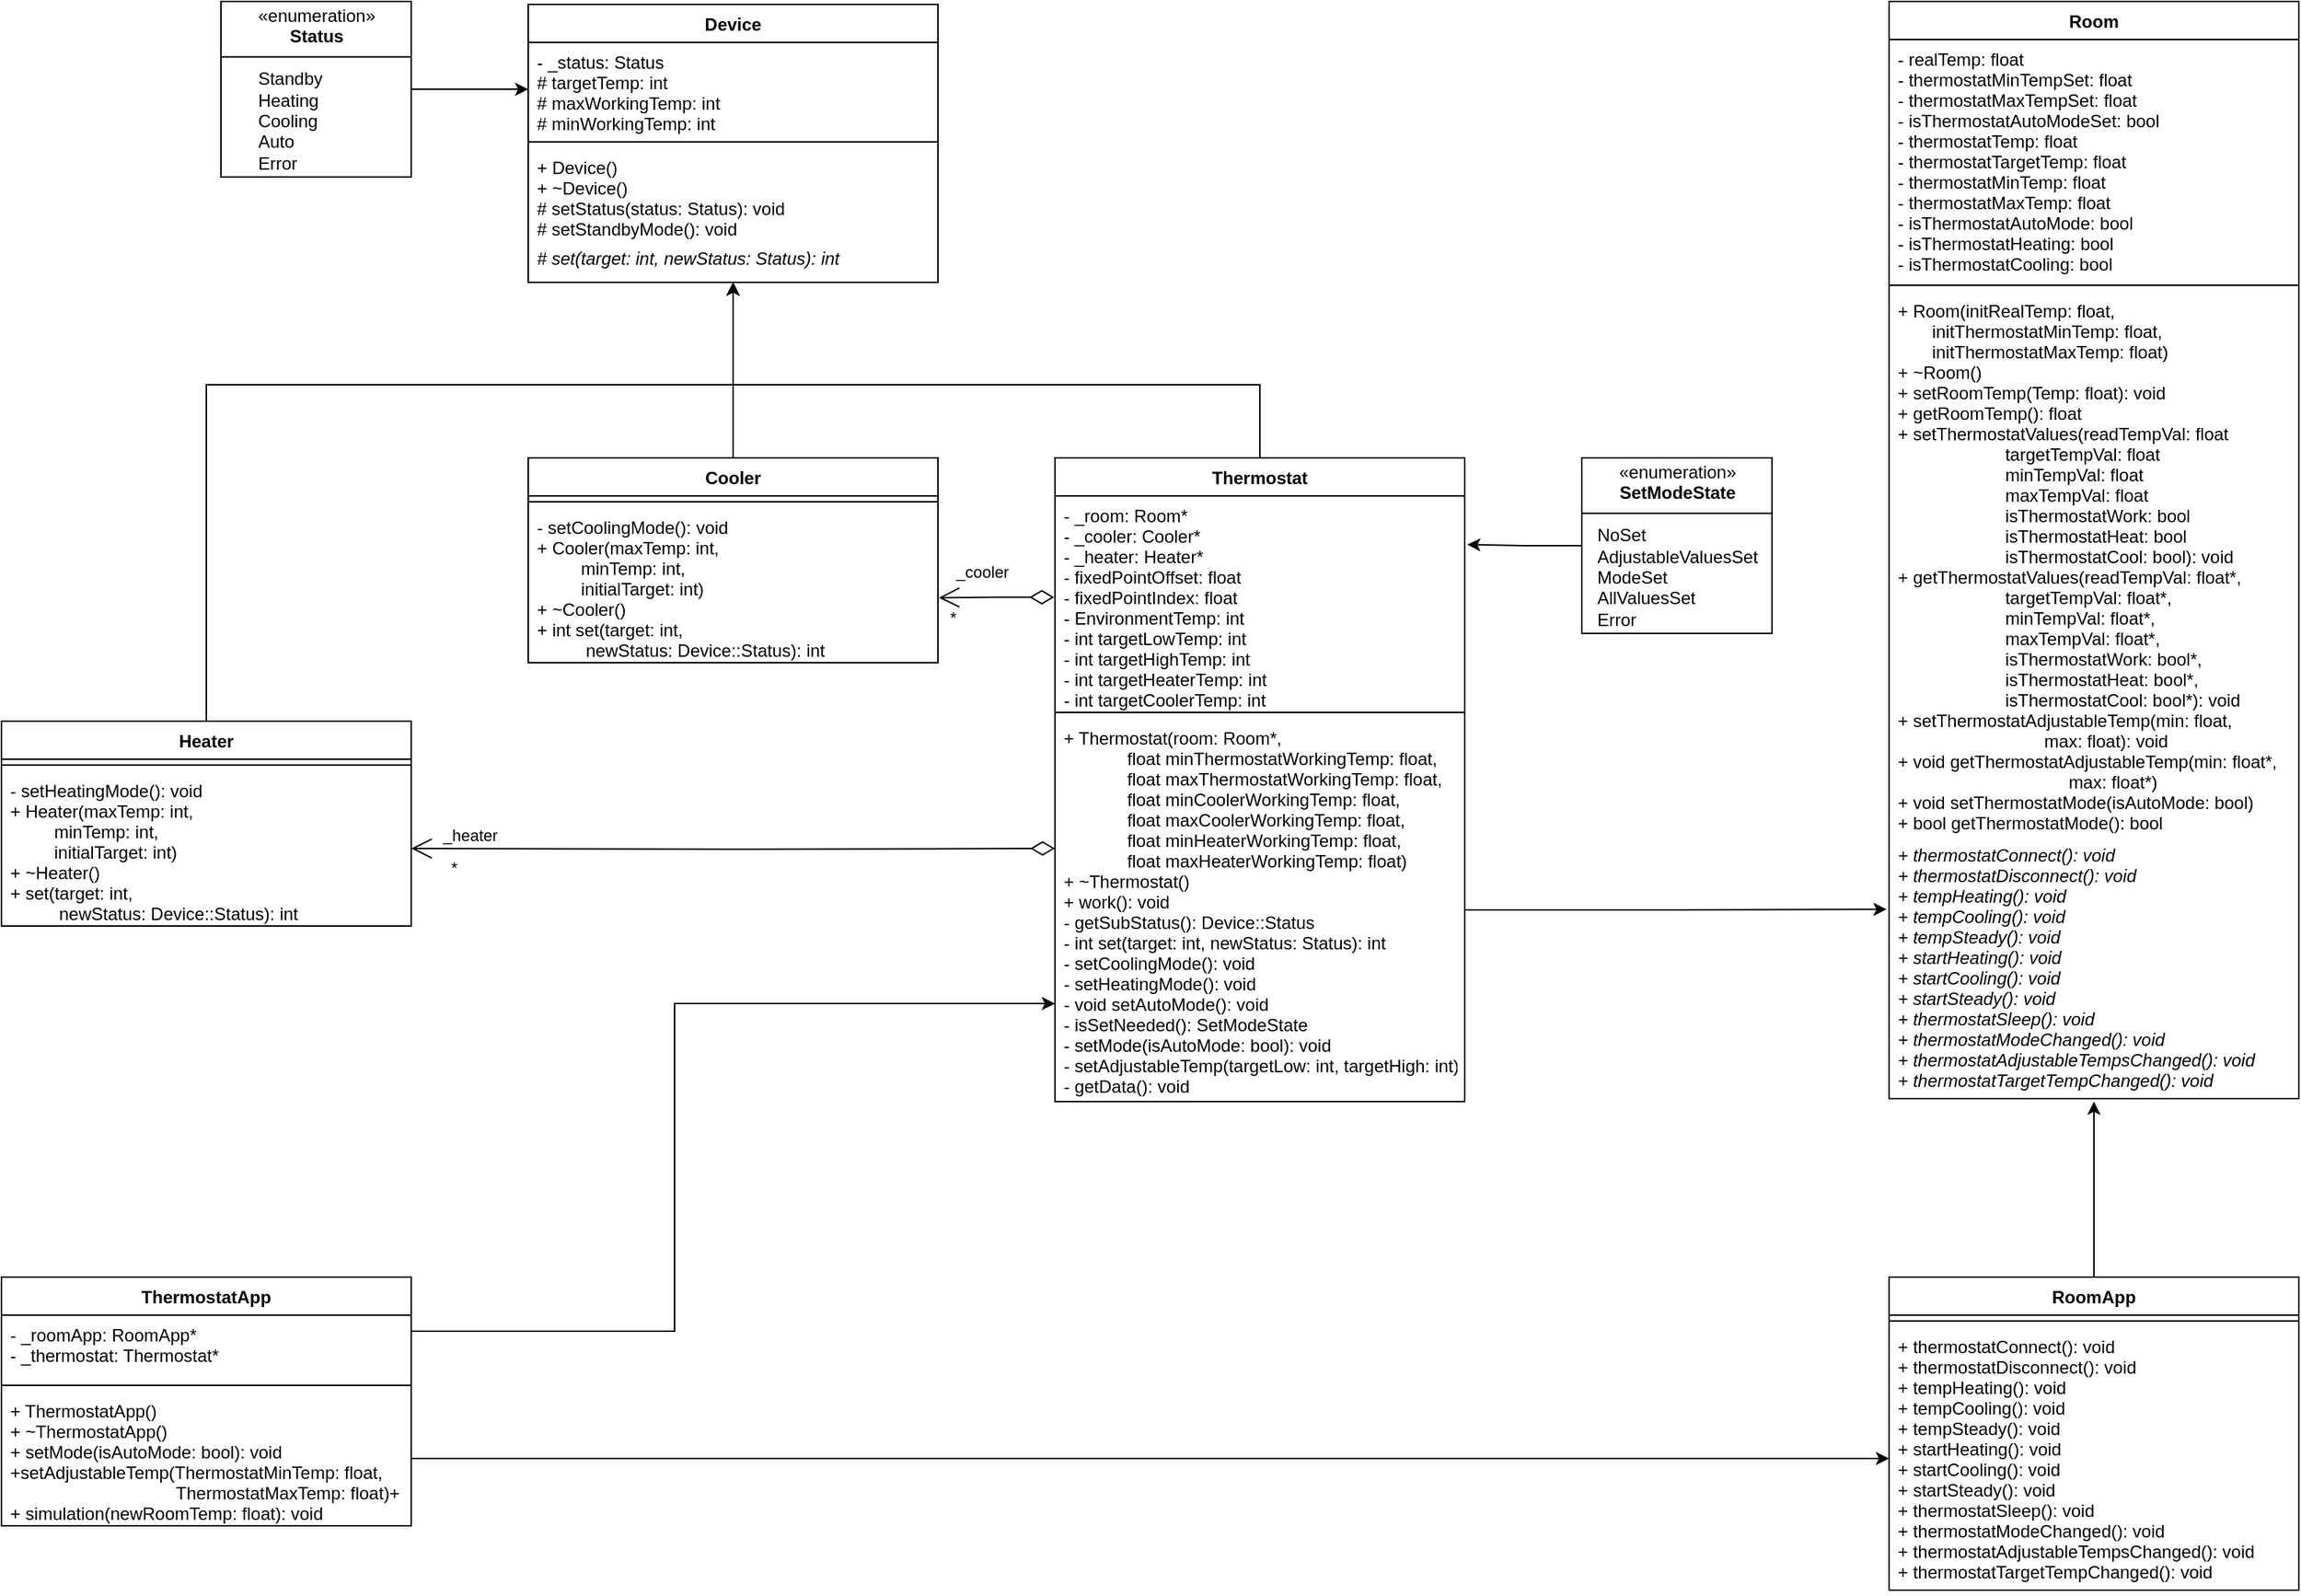 <mxfile version="15.9.1" type="github"><diagram id="HCEK-mUut7Bq4rJanurv" name="Class Dependencey"><mxGraphModel dx="2372" dy="1224" grid="1" gridSize="10" guides="1" tooltips="1" connect="1" arrows="1" fold="1" page="1" pageScale="1" pageWidth="827" pageHeight="1169" math="0" shadow="0"><root><mxCell id="0"/><mxCell id="1" parent="0"/><mxCell id="Q4OX1yO6Y7r2aKk7Ml1x-1" value="Device&#xA;" style="swimlane;fontStyle=1;align=center;verticalAlign=top;childLayout=stackLayout;horizontal=1;startSize=26;horizontalStack=0;resizeParent=1;resizeParentMax=0;resizeLast=0;collapsible=1;marginBottom=0;" vertex="1" parent="1"><mxGeometry x="400" y="40" width="280" height="190" as="geometry"><mxRectangle x="400" y="40" width="100" height="26" as="alternateBounds"/></mxGeometry></mxCell><mxCell id="Q4OX1yO6Y7r2aKk7Ml1x-2" value="- _status: Status&#xA;# targetTemp: int&#xA;# maxWorkingTemp: int&#xA;# minWorkingTemp: int" style="text;strokeColor=none;fillColor=none;align=left;verticalAlign=top;spacingLeft=4;spacingRight=4;overflow=hidden;rotatable=0;points=[[0,0.5],[1,0.5]];portConstraint=eastwest;" vertex="1" parent="Q4OX1yO6Y7r2aKk7Ml1x-1"><mxGeometry y="26" width="280" height="64" as="geometry"/></mxCell><mxCell id="Q4OX1yO6Y7r2aKk7Ml1x-3" value="" style="line;strokeWidth=1;fillColor=none;align=left;verticalAlign=middle;spacingTop=-1;spacingLeft=3;spacingRight=3;rotatable=0;labelPosition=right;points=[];portConstraint=eastwest;" vertex="1" parent="Q4OX1yO6Y7r2aKk7Ml1x-1"><mxGeometry y="90" width="280" height="8" as="geometry"/></mxCell><mxCell id="Q4OX1yO6Y7r2aKk7Ml1x-4" value="+ Device()&#xA;+ ~Device()&#xA;# setStatus(status: Status): void&#xA;# setStandbyMode(): void" style="text;strokeColor=none;fillColor=none;align=left;verticalAlign=top;spacingLeft=4;spacingRight=4;overflow=hidden;rotatable=0;points=[[0,0.5],[1,0.5]];portConstraint=eastwest;fontStyle=0" vertex="1" parent="Q4OX1yO6Y7r2aKk7Ml1x-1"><mxGeometry y="98" width="280" height="62" as="geometry"/></mxCell><mxCell id="Q4OX1yO6Y7r2aKk7Ml1x-43" value="# set(target: int, newStatus: Status): int&#xA;" style="text;strokeColor=none;fillColor=none;align=left;verticalAlign=top;spacingLeft=4;spacingRight=4;overflow=hidden;rotatable=0;points=[[0,0.5],[1,0.5]];portConstraint=eastwest;fontStyle=2" vertex="1" parent="Q4OX1yO6Y7r2aKk7Ml1x-1"><mxGeometry y="160" width="280" height="30" as="geometry"/></mxCell><mxCell id="Q4OX1yO6Y7r2aKk7Ml1x-45" style="edgeStyle=orthogonalEdgeStyle;rounded=0;orthogonalLoop=1;jettySize=auto;html=1;exitX=0.5;exitY=0;exitDx=0;exitDy=0;" edge="1" parent="1" source="Q4OX1yO6Y7r2aKk7Ml1x-7"><mxGeometry relative="1" as="geometry"><mxPoint x="540" y="230" as="targetPoint"/><Array as="points"><mxPoint x="180" y="300"/><mxPoint x="540" y="300"/></Array></mxGeometry></mxCell><mxCell id="Q4OX1yO6Y7r2aKk7Ml1x-7" value="Heater&#xA;" style="swimlane;fontStyle=1;align=center;verticalAlign=top;childLayout=stackLayout;horizontal=1;startSize=26;horizontalStack=0;resizeParent=1;resizeParentMax=0;resizeLast=0;collapsible=1;marginBottom=0;" vertex="1" parent="1"><mxGeometry x="40" y="530" width="280" height="140" as="geometry"><mxRectangle x="170" y="100" width="100" height="26" as="alternateBounds"/></mxGeometry></mxCell><mxCell id="Q4OX1yO6Y7r2aKk7Ml1x-9" value="" style="line;strokeWidth=1;fillColor=none;align=left;verticalAlign=middle;spacingTop=-1;spacingLeft=3;spacingRight=3;rotatable=0;labelPosition=right;points=[];portConstraint=eastwest;" vertex="1" parent="Q4OX1yO6Y7r2aKk7Ml1x-7"><mxGeometry y="26" width="280" height="8" as="geometry"/></mxCell><mxCell id="Q4OX1yO6Y7r2aKk7Ml1x-10" value="- setHeatingMode(): void  &#xA;+ Heater(maxTemp: int, &#xA;         minTemp: int, &#xA;         initialTarget: int)&#xA;+ ~Heater()&#xA;+ set(target: int, &#xA;          newStatus: Device::Status): int" style="text;strokeColor=none;fillColor=none;align=left;verticalAlign=top;spacingLeft=4;spacingRight=4;overflow=hidden;rotatable=0;points=[[0,0.5],[1,0.5]];portConstraint=eastwest;" vertex="1" parent="Q4OX1yO6Y7r2aKk7Ml1x-7"><mxGeometry y="34" width="280" height="106" as="geometry"/></mxCell><mxCell id="Q4OX1yO6Y7r2aKk7Ml1x-102" style="edgeStyle=orthogonalEdgeStyle;rounded=0;orthogonalLoop=1;jettySize=auto;html=1;" edge="1" parent="1" source="Q4OX1yO6Y7r2aKk7Ml1x-15"><mxGeometry relative="1" as="geometry"><mxPoint x="540" y="230" as="targetPoint"/><Array as="points"><mxPoint x="900" y="300"/><mxPoint x="540" y="300"/></Array></mxGeometry></mxCell><mxCell id="Q4OX1yO6Y7r2aKk7Ml1x-15" value="Thermostat" style="swimlane;fontStyle=1;align=center;verticalAlign=top;childLayout=stackLayout;horizontal=1;startSize=26;horizontalStack=0;resizeParent=1;resizeParentMax=0;resizeLast=0;collapsible=1;marginBottom=0;" vertex="1" parent="1"><mxGeometry x="760" y="350" width="280" height="440" as="geometry"><mxRectangle x="170" y="100" width="100" height="26" as="alternateBounds"/></mxGeometry></mxCell><mxCell id="Q4OX1yO6Y7r2aKk7Ml1x-16" value="- _room: Room*&#xA;- _cooler: Cooler*&#xA;- _heater: Heater*&#xA;- fixedPointOffset: float&#xA;- fixedPointIndex: float&#xA;- EnvironmentTemp: int&#xA;- int targetLowTemp: int&#xA;- int targetHighTemp: int&#xA;- int targetHeaterTemp: int&#xA;- int targetCoolerTemp: int" style="text;strokeColor=none;fillColor=none;align=left;verticalAlign=top;spacingLeft=4;spacingRight=4;overflow=hidden;rotatable=0;points=[[0,0.5],[1,0.5]];portConstraint=eastwest;" vertex="1" parent="Q4OX1yO6Y7r2aKk7Ml1x-15"><mxGeometry y="26" width="280" height="144" as="geometry"/></mxCell><mxCell id="Q4OX1yO6Y7r2aKk7Ml1x-17" value="" style="line;strokeWidth=1;fillColor=none;align=left;verticalAlign=middle;spacingTop=-1;spacingLeft=3;spacingRight=3;rotatable=0;labelPosition=right;points=[];portConstraint=eastwest;" vertex="1" parent="Q4OX1yO6Y7r2aKk7Ml1x-15"><mxGeometry y="170" width="280" height="8" as="geometry"/></mxCell><mxCell id="Q4OX1yO6Y7r2aKk7Ml1x-18" value="+ Thermostat(room: Room*,&#xA;             float minThermostatWorkingTemp: float,&#xA;             float maxThermostatWorkingTemp: float,&#xA;             float minCoolerWorkingTemp: float,&#xA;             float maxCoolerWorkingTemp: float,&#xA;             float minHeaterWorkingTemp: float,&#xA;             float maxHeaterWorkingTemp: float)&#xA;+ ~Thermostat()&#xA;+ work(): void&#xA;- getSubStatus(): Device::Status&#xA;- int set(target: int, newStatus: Status): int&#xA;- setCoolingMode(): void&#xA;- setHeatingMode(): void&#xA;- void setAutoMode(): void&#xA;- isSetNeeded(): SetModeState&#xA;- setMode(isAutoMode: bool): void&#xA;- setAdjustableTemp(targetLow: int, targetHigh: int): void&#xA;- getData(): void&#xA;" style="text;strokeColor=none;fillColor=none;align=left;verticalAlign=top;spacingLeft=4;spacingRight=4;overflow=hidden;rotatable=0;points=[[0,0.5],[1,0.5]];portConstraint=eastwest;" vertex="1" parent="Q4OX1yO6Y7r2aKk7Ml1x-15"><mxGeometry y="178" width="280" height="262" as="geometry"/></mxCell><mxCell id="Q4OX1yO6Y7r2aKk7Ml1x-19" value="Room" style="swimlane;fontStyle=1;align=center;verticalAlign=top;childLayout=stackLayout;horizontal=1;startSize=26;horizontalStack=0;resizeParent=1;resizeParentMax=0;resizeLast=0;collapsible=1;marginBottom=0;" vertex="1" parent="1"><mxGeometry x="1330" y="38" width="280" height="750" as="geometry"><mxRectangle x="170" y="100" width="100" height="26" as="alternateBounds"/></mxGeometry></mxCell><mxCell id="Q4OX1yO6Y7r2aKk7Ml1x-20" value="- realTemp: float&#xA;- thermostatMinTempSet: float&#xA;- thermostatMaxTempSet: float&#xA;- isThermostatAutoModeSet: bool&#xA;- thermostatTemp: float&#xA;- thermostatTargetTemp: float&#xA;- thermostatMinTemp: float&#xA;- thermostatMaxTemp: float&#xA;- isThermostatAutoMode: bool&#xA;- isThermostatHeating: bool&#xA;- isThermostatCooling: bool&#xA;&#xA;" style="text;strokeColor=none;fillColor=none;align=left;verticalAlign=top;spacingLeft=4;spacingRight=4;overflow=hidden;rotatable=0;points=[[0,0.5],[1,0.5]];portConstraint=eastwest;" vertex="1" parent="Q4OX1yO6Y7r2aKk7Ml1x-19"><mxGeometry y="26" width="280" height="164" as="geometry"/></mxCell><mxCell id="Q4OX1yO6Y7r2aKk7Ml1x-21" value="" style="line;strokeWidth=1;fillColor=none;align=left;verticalAlign=middle;spacingTop=-1;spacingLeft=3;spacingRight=3;rotatable=0;labelPosition=right;points=[];portConstraint=eastwest;" vertex="1" parent="Q4OX1yO6Y7r2aKk7Ml1x-19"><mxGeometry y="190" width="280" height="8" as="geometry"/></mxCell><mxCell id="Q4OX1yO6Y7r2aKk7Ml1x-22" value="+ Room(initRealTemp: float, &#xA;       initThermostatMinTemp: float, &#xA;       initThermostatMaxTemp: float)&#xA;+ ~Room()&#xA;+ setRoomTemp(Temp: float): void&#xA;+ getRoomTemp(): float  &#xA;+ setThermostatValues(readTempVal: float&#xA;                      targetTempVal: float&#xA;                      minTempVal: float&#xA;                      maxTempVal: float&#xA;                      isThermostatWork: bool&#xA;                      isThermostatHeat: bool&#xA;                      isThermostatCool: bool): void&#xA;+ getThermostatValues(readTempVal: float*, &#xA;                      targetTempVal: float*, &#xA;                      minTempVal: float*, &#xA;                      maxTempVal: float*, &#xA;                      isThermostatWork: bool*, &#xA;                      isThermostatHeat: bool*, &#xA;                      isThermostatCool: bool*): void&#xA;+ setThermostatAdjustableTemp(min: float, &#xA;                              max: float): void   &#xA;+ void getThermostatAdjustableTemp(min: float*, &#xA;                                   max: float*)&#xA;+ void setThermostatMode(isAutoMode: bool)&#xA;+ bool getThermostatMode(): bool" style="text;strokeColor=none;fillColor=none;align=left;verticalAlign=top;spacingLeft=4;spacingRight=4;overflow=hidden;rotatable=0;points=[[0,0.5],[1,0.5]];portConstraint=eastwest;fontStyle=0" vertex="1" parent="Q4OX1yO6Y7r2aKk7Ml1x-19"><mxGeometry y="198" width="280" height="372" as="geometry"/></mxCell><mxCell id="Q4OX1yO6Y7r2aKk7Ml1x-41" value="+ thermostatConnect(): void&#xA;+ thermostatDisconnect(): void&#xA;+ tempHeating(): void&#xA;+ tempCooling(): void&#xA;+ tempSteady(): void&#xA;+ startHeating(): void&#xA;+ startCooling(): void&#xA;+ startSteady(): void&#xA;+ thermostatSleep(): void&#xA;+ thermostatModeChanged(): void&#xA;+ thermostatAdjustableTempsChanged(): void&#xA;+ thermostatTargetTempChanged(): void" style="text;strokeColor=none;fillColor=none;align=left;verticalAlign=top;spacingLeft=4;spacingRight=4;overflow=hidden;rotatable=0;points=[[0,0.5],[1,0.5]];portConstraint=eastwest;fontStyle=2" vertex="1" parent="Q4OX1yO6Y7r2aKk7Ml1x-19"><mxGeometry y="570" width="280" height="180" as="geometry"/></mxCell><mxCell id="Q4OX1yO6Y7r2aKk7Ml1x-54" style="edgeStyle=orthogonalEdgeStyle;rounded=0;orthogonalLoop=1;jettySize=auto;html=1;exitX=1;exitY=0.5;exitDx=0;exitDy=0;" edge="1" parent="1" source="Q4OX1yO6Y7r2aKk7Ml1x-24"><mxGeometry relative="1" as="geometry"><mxPoint x="760" y="723" as="targetPoint"/><Array as="points"><mxPoint x="320" y="947"/><mxPoint x="500" y="947"/><mxPoint x="500" y="723"/></Array></mxGeometry></mxCell><mxCell id="Q4OX1yO6Y7r2aKk7Ml1x-56" style="edgeStyle=orthogonalEdgeStyle;rounded=0;orthogonalLoop=1;jettySize=auto;html=1;exitX=1;exitY=0.5;exitDx=0;exitDy=0;entryX=0;entryY=0.5;entryDx=0;entryDy=0;" edge="1" parent="1" source="Q4OX1yO6Y7r2aKk7Ml1x-26" target="Q4OX1yO6Y7r2aKk7Ml1x-30"><mxGeometry relative="1" as="geometry"><mxPoint x="1310" y="1029" as="targetPoint"/><Array as="points"/></mxGeometry></mxCell><mxCell id="Q4OX1yO6Y7r2aKk7Ml1x-23" value="ThermostatApp" style="swimlane;fontStyle=1;align=center;verticalAlign=top;childLayout=stackLayout;horizontal=1;startSize=26;horizontalStack=0;resizeParent=1;resizeParentMax=0;resizeLast=0;collapsible=1;marginBottom=0;" vertex="1" parent="1"><mxGeometry x="40" y="910" width="280" height="170" as="geometry"><mxRectangle x="170" y="100" width="100" height="26" as="alternateBounds"/></mxGeometry></mxCell><mxCell id="Q4OX1yO6Y7r2aKk7Ml1x-24" value="- _roomApp: RoomApp*&#xA;- _thermostat: Thermostat*&#xA;" style="text;strokeColor=none;fillColor=none;align=left;verticalAlign=top;spacingLeft=4;spacingRight=4;overflow=hidden;rotatable=0;points=[[0,0.5],[1,0.5]];portConstraint=eastwest;" vertex="1" parent="Q4OX1yO6Y7r2aKk7Ml1x-23"><mxGeometry y="26" width="280" height="44" as="geometry"/></mxCell><mxCell id="Q4OX1yO6Y7r2aKk7Ml1x-25" value="" style="line;strokeWidth=1;fillColor=none;align=left;verticalAlign=middle;spacingTop=-1;spacingLeft=3;spacingRight=3;rotatable=0;labelPosition=right;points=[];portConstraint=eastwest;" vertex="1" parent="Q4OX1yO6Y7r2aKk7Ml1x-23"><mxGeometry y="70" width="280" height="8" as="geometry"/></mxCell><mxCell id="Q4OX1yO6Y7r2aKk7Ml1x-26" value="+ ThermostatApp()&#xA;+ ~ThermostatApp()&#xA;+ setMode(isAutoMode: bool): void&#xA;+setAdjustableTemp(ThermostatMinTemp: float, &#xA;                                  ThermostatMaxTemp: float)+ getRoomTemp(): float&#xA;+ simulation(newRoomTemp: float): void" style="text;strokeColor=none;fillColor=none;align=left;verticalAlign=top;spacingLeft=4;spacingRight=4;overflow=hidden;rotatable=0;points=[[0,0.5],[1,0.5]];portConstraint=eastwest;" vertex="1" parent="Q4OX1yO6Y7r2aKk7Ml1x-23"><mxGeometry y="78" width="280" height="92" as="geometry"/></mxCell><mxCell id="Q4OX1yO6Y7r2aKk7Ml1x-53" style="edgeStyle=orthogonalEdgeStyle;rounded=0;orthogonalLoop=1;jettySize=auto;html=1;exitX=0.5;exitY=0;exitDx=0;exitDy=0;" edge="1" parent="1" source="Q4OX1yO6Y7r2aKk7Ml1x-27"><mxGeometry relative="1" as="geometry"><mxPoint x="1470" y="790" as="targetPoint"/><Array as="points"><mxPoint x="1470" y="830"/><mxPoint x="1470" y="830"/></Array></mxGeometry></mxCell><mxCell id="Q4OX1yO6Y7r2aKk7Ml1x-27" value="RoomApp" style="swimlane;fontStyle=1;align=center;verticalAlign=top;childLayout=stackLayout;horizontal=1;startSize=26;horizontalStack=0;resizeParent=1;resizeParentMax=0;resizeLast=0;collapsible=1;marginBottom=0;" vertex="1" parent="1"><mxGeometry x="1330" y="910" width="280" height="214" as="geometry"><mxRectangle x="170" y="100" width="100" height="26" as="alternateBounds"/></mxGeometry></mxCell><mxCell id="Q4OX1yO6Y7r2aKk7Ml1x-29" value="" style="line;strokeWidth=1;fillColor=none;align=left;verticalAlign=middle;spacingTop=-1;spacingLeft=3;spacingRight=3;rotatable=0;labelPosition=right;points=[];portConstraint=eastwest;" vertex="1" parent="Q4OX1yO6Y7r2aKk7Ml1x-27"><mxGeometry y="26" width="280" height="8" as="geometry"/></mxCell><mxCell id="Q4OX1yO6Y7r2aKk7Ml1x-30" value="+ thermostatConnect(): void&#xA;+ thermostatDisconnect(): void&#xA;+ tempHeating(): void&#xA;+ tempCooling(): void&#xA;+ tempSteady(): void&#xA;+ startHeating(): void&#xA;+ startCooling(): void&#xA;+ startSteady(): void&#xA;+ thermostatSleep(): void&#xA;+ thermostatModeChanged(): void&#xA;+ thermostatAdjustableTempsChanged(): void&#xA;+ thermostatTargetTempChanged(): void" style="text;strokeColor=none;fillColor=none;align=left;verticalAlign=top;spacingLeft=4;spacingRight=4;overflow=hidden;rotatable=0;points=[[0,0.5],[1,0.5]];portConstraint=eastwest;fontStyle=0" vertex="1" parent="Q4OX1yO6Y7r2aKk7Ml1x-27"><mxGeometry y="34" width="280" height="180" as="geometry"/></mxCell><mxCell id="Q4OX1yO6Y7r2aKk7Ml1x-46" style="edgeStyle=orthogonalEdgeStyle;rounded=0;orthogonalLoop=1;jettySize=auto;html=1;exitX=0.5;exitY=0;exitDx=0;exitDy=0;" edge="1" parent="1" source="Q4OX1yO6Y7r2aKk7Ml1x-33" target="Q4OX1yO6Y7r2aKk7Ml1x-43"><mxGeometry relative="1" as="geometry"><Array as="points"><mxPoint x="540" y="260"/><mxPoint x="540" y="260"/></Array></mxGeometry></mxCell><mxCell id="Q4OX1yO6Y7r2aKk7Ml1x-33" value="Cooler " style="swimlane;fontStyle=1;align=center;verticalAlign=top;childLayout=stackLayout;horizontal=1;startSize=26;horizontalStack=0;resizeParent=1;resizeParentMax=0;resizeLast=0;collapsible=1;marginBottom=0;" vertex="1" parent="1"><mxGeometry x="400" y="350" width="280" height="140" as="geometry"><mxRectangle x="170" y="100" width="100" height="26" as="alternateBounds"/></mxGeometry></mxCell><mxCell id="Q4OX1yO6Y7r2aKk7Ml1x-34" value="" style="line;strokeWidth=1;fillColor=none;align=left;verticalAlign=middle;spacingTop=-1;spacingLeft=3;spacingRight=3;rotatable=0;labelPosition=right;points=[];portConstraint=eastwest;" vertex="1" parent="Q4OX1yO6Y7r2aKk7Ml1x-33"><mxGeometry y="26" width="280" height="8" as="geometry"/></mxCell><mxCell id="Q4OX1yO6Y7r2aKk7Ml1x-35" value="- setCoolingMode(): void &#xA;+ Cooler(maxTemp: int, &#xA;         minTemp: int, &#xA;         initialTarget: int)&#xA;+ ~Cooler()&#xA;+ int set(target: int, &#xA;          newStatus: Device::Status): int" style="text;strokeColor=none;fillColor=none;align=left;verticalAlign=top;spacingLeft=4;spacingRight=4;overflow=hidden;rotatable=0;points=[[0,0.5],[1,0.5]];portConstraint=eastwest;" vertex="1" parent="Q4OX1yO6Y7r2aKk7Ml1x-33"><mxGeometry y="34" width="280" height="106" as="geometry"/></mxCell><mxCell id="Q4OX1yO6Y7r2aKk7Ml1x-82" value="" style="group;align=center;" vertex="1" connectable="0" parent="1"><mxGeometry x="1120" y="350" width="130" height="120" as="geometry"/></mxCell><mxCell id="Q4OX1yO6Y7r2aKk7Ml1x-63" value="&lt;div align=&quot;center&quot;&gt;«enumeration»&lt;b&gt;&lt;br&gt;&lt;/b&gt;&lt;/div&gt;&lt;div align=&quot;center&quot;&gt;&lt;b&gt;SetModeState&lt;/b&gt;&lt;/div&gt;&lt;div align=&quot;left&quot;&gt;&lt;br&gt;&lt;/div&gt;&lt;div align=&quot;left&quot;&gt;NoSet&lt;br&gt;AdjustableValuesSet&lt;br&gt;ModeSet&lt;br&gt;AllValuesSet&lt;br&gt;Error&lt;br&gt;&lt;/div&gt;" style="html=1;align=center;" vertex="1" parent="Q4OX1yO6Y7r2aKk7Ml1x-82"><mxGeometry width="129.998" height="120.0" as="geometry"/></mxCell><mxCell id="Q4OX1yO6Y7r2aKk7Ml1x-65" value="" style="line;strokeWidth=1;fillColor=none;align=left;verticalAlign=middle;spacingTop=-1;spacingLeft=3;spacingRight=3;rotatable=0;labelPosition=right;points=[];portConstraint=eastwest;" vertex="1" parent="Q4OX1yO6Y7r2aKk7Ml1x-82"><mxGeometry y="30.004" width="130" height="15.622" as="geometry"/></mxCell><mxCell id="Q4OX1yO6Y7r2aKk7Ml1x-83" value="" style="group;align=left;labelPosition=center;verticalLabelPosition=middle;verticalAlign=top;" vertex="1" connectable="0" parent="1"><mxGeometry x="220" y="38" width="130" height="120" as="geometry"/></mxCell><mxCell id="Q4OX1yO6Y7r2aKk7Ml1x-89" value="" style="group" vertex="1" connectable="0" parent="Q4OX1yO6Y7r2aKk7Ml1x-83"><mxGeometry x="-30" width="130" height="120.0" as="geometry"/></mxCell><mxCell id="Q4OX1yO6Y7r2aKk7Ml1x-84" value="&lt;div align=&quot;center&quot;&gt;«enumeration»&lt;b&gt;&lt;br&gt;&lt;/b&gt;&lt;/div&gt;&lt;div align=&quot;center&quot;&gt;&lt;b&gt;Status&lt;/b&gt;&lt;/div&gt;&lt;div align=&quot;center&quot;&gt;&lt;b&gt;&lt;br&gt;&lt;/b&gt;&lt;/div&gt;&lt;div align=&quot;left&quot;&gt;Standby&lt;/div&gt;&lt;div align=&quot;left&quot;&gt;Heating&lt;br&gt;Cooling&lt;br&gt;Auto&lt;br&gt;Error&lt;/div&gt;" style="html=1;align=center;" vertex="1" parent="Q4OX1yO6Y7r2aKk7Ml1x-89"><mxGeometry width="129.998" height="120.0" as="geometry"/></mxCell><mxCell id="Q4OX1yO6Y7r2aKk7Ml1x-85" value="" style="line;strokeWidth=1;fillColor=none;align=left;verticalAlign=middle;spacingTop=-1;spacingLeft=3;spacingRight=3;rotatable=0;labelPosition=right;points=[];portConstraint=eastwest;" vertex="1" parent="Q4OX1yO6Y7r2aKk7Ml1x-89"><mxGeometry y="30.004" width="130" height="15.622" as="geometry"/></mxCell><mxCell id="Q4OX1yO6Y7r2aKk7Ml1x-90" style="edgeStyle=orthogonalEdgeStyle;rounded=0;orthogonalLoop=1;jettySize=auto;html=1;entryX=0;entryY=0.5;entryDx=0;entryDy=0;" edge="1" parent="1" source="Q4OX1yO6Y7r2aKk7Ml1x-84" target="Q4OX1yO6Y7r2aKk7Ml1x-2"><mxGeometry relative="1" as="geometry"/></mxCell><mxCell id="Q4OX1yO6Y7r2aKk7Ml1x-95" value="&lt;div&gt;_heater&lt;/div&gt;" style="endArrow=open;html=1;endSize=12;startArrow=diamondThin;startSize=14;startFill=0;edgeStyle=orthogonalEdgeStyle;align=center;verticalAlign=bottom;rounded=0;entryX=1;entryY=0.5;entryDx=0;entryDy=0;" edge="1" parent="1" target="Q4OX1yO6Y7r2aKk7Ml1x-10"><mxGeometry x="0.824" relative="1" as="geometry"><mxPoint x="760" y="617" as="sourcePoint"/><mxPoint x="690" y="530" as="targetPoint"/><mxPoint x="1" as="offset"/></mxGeometry></mxCell><mxCell id="Q4OX1yO6Y7r2aKk7Ml1x-97" value="*" style="edgeLabel;html=1;align=center;verticalAlign=middle;resizable=0;points=[];" vertex="1" connectable="0" parent="Q4OX1yO6Y7r2aKk7Ml1x-95"><mxGeometry x="0.583" y="3" relative="1" as="geometry"><mxPoint x="-63" y="10" as="offset"/></mxGeometry></mxCell><mxCell id="Q4OX1yO6Y7r2aKk7Ml1x-98" value="&lt;div&gt;_cooler&lt;br&gt;&lt;/div&gt;" style="endArrow=open;html=1;endSize=12;startArrow=diamondThin;startSize=14;startFill=0;edgeStyle=orthogonalEdgeStyle;align=center;verticalAlign=bottom;rounded=0;exitX=-0.002;exitY=0.481;exitDx=0;exitDy=0;entryX=1.002;entryY=0.581;entryDx=0;entryDy=0;entryPerimeter=0;exitPerimeter=0;" edge="1" parent="1" source="Q4OX1yO6Y7r2aKk7Ml1x-16" target="Q4OX1yO6Y7r2aKk7Ml1x-35"><mxGeometry x="0.257" y="-9" relative="1" as="geometry"><mxPoint x="770" y="627" as="sourcePoint"/><mxPoint x="680" y="447" as="targetPoint"/><mxPoint as="offset"/></mxGeometry></mxCell><mxCell id="Q4OX1yO6Y7r2aKk7Ml1x-99" value="*" style="edgeLabel;html=1;align=center;verticalAlign=middle;resizable=0;points=[];" vertex="1" connectable="0" parent="Q4OX1yO6Y7r2aKk7Ml1x-98"><mxGeometry x="0.583" y="3" relative="1" as="geometry"><mxPoint x="-7" y="10" as="offset"/></mxGeometry></mxCell><mxCell id="Q4OX1yO6Y7r2aKk7Ml1x-100" style="edgeStyle=orthogonalEdgeStyle;rounded=0;orthogonalLoop=1;jettySize=auto;html=1;entryX=1.006;entryY=0.231;entryDx=0;entryDy=0;entryPerimeter=0;" edge="1" parent="1" source="Q4OX1yO6Y7r2aKk7Ml1x-63" target="Q4OX1yO6Y7r2aKk7Ml1x-16"><mxGeometry relative="1" as="geometry"/></mxCell><mxCell id="Q4OX1yO6Y7r2aKk7Ml1x-101" style="edgeStyle=orthogonalEdgeStyle;rounded=0;orthogonalLoop=1;jettySize=auto;html=1;entryX=-0.006;entryY=0.281;entryDx=0;entryDy=0;entryPerimeter=0;" edge="1" parent="1" source="Q4OX1yO6Y7r2aKk7Ml1x-18" target="Q4OX1yO6Y7r2aKk7Ml1x-41"><mxGeometry relative="1" as="geometry"/></mxCell></root></mxGraphModel></diagram></mxfile>